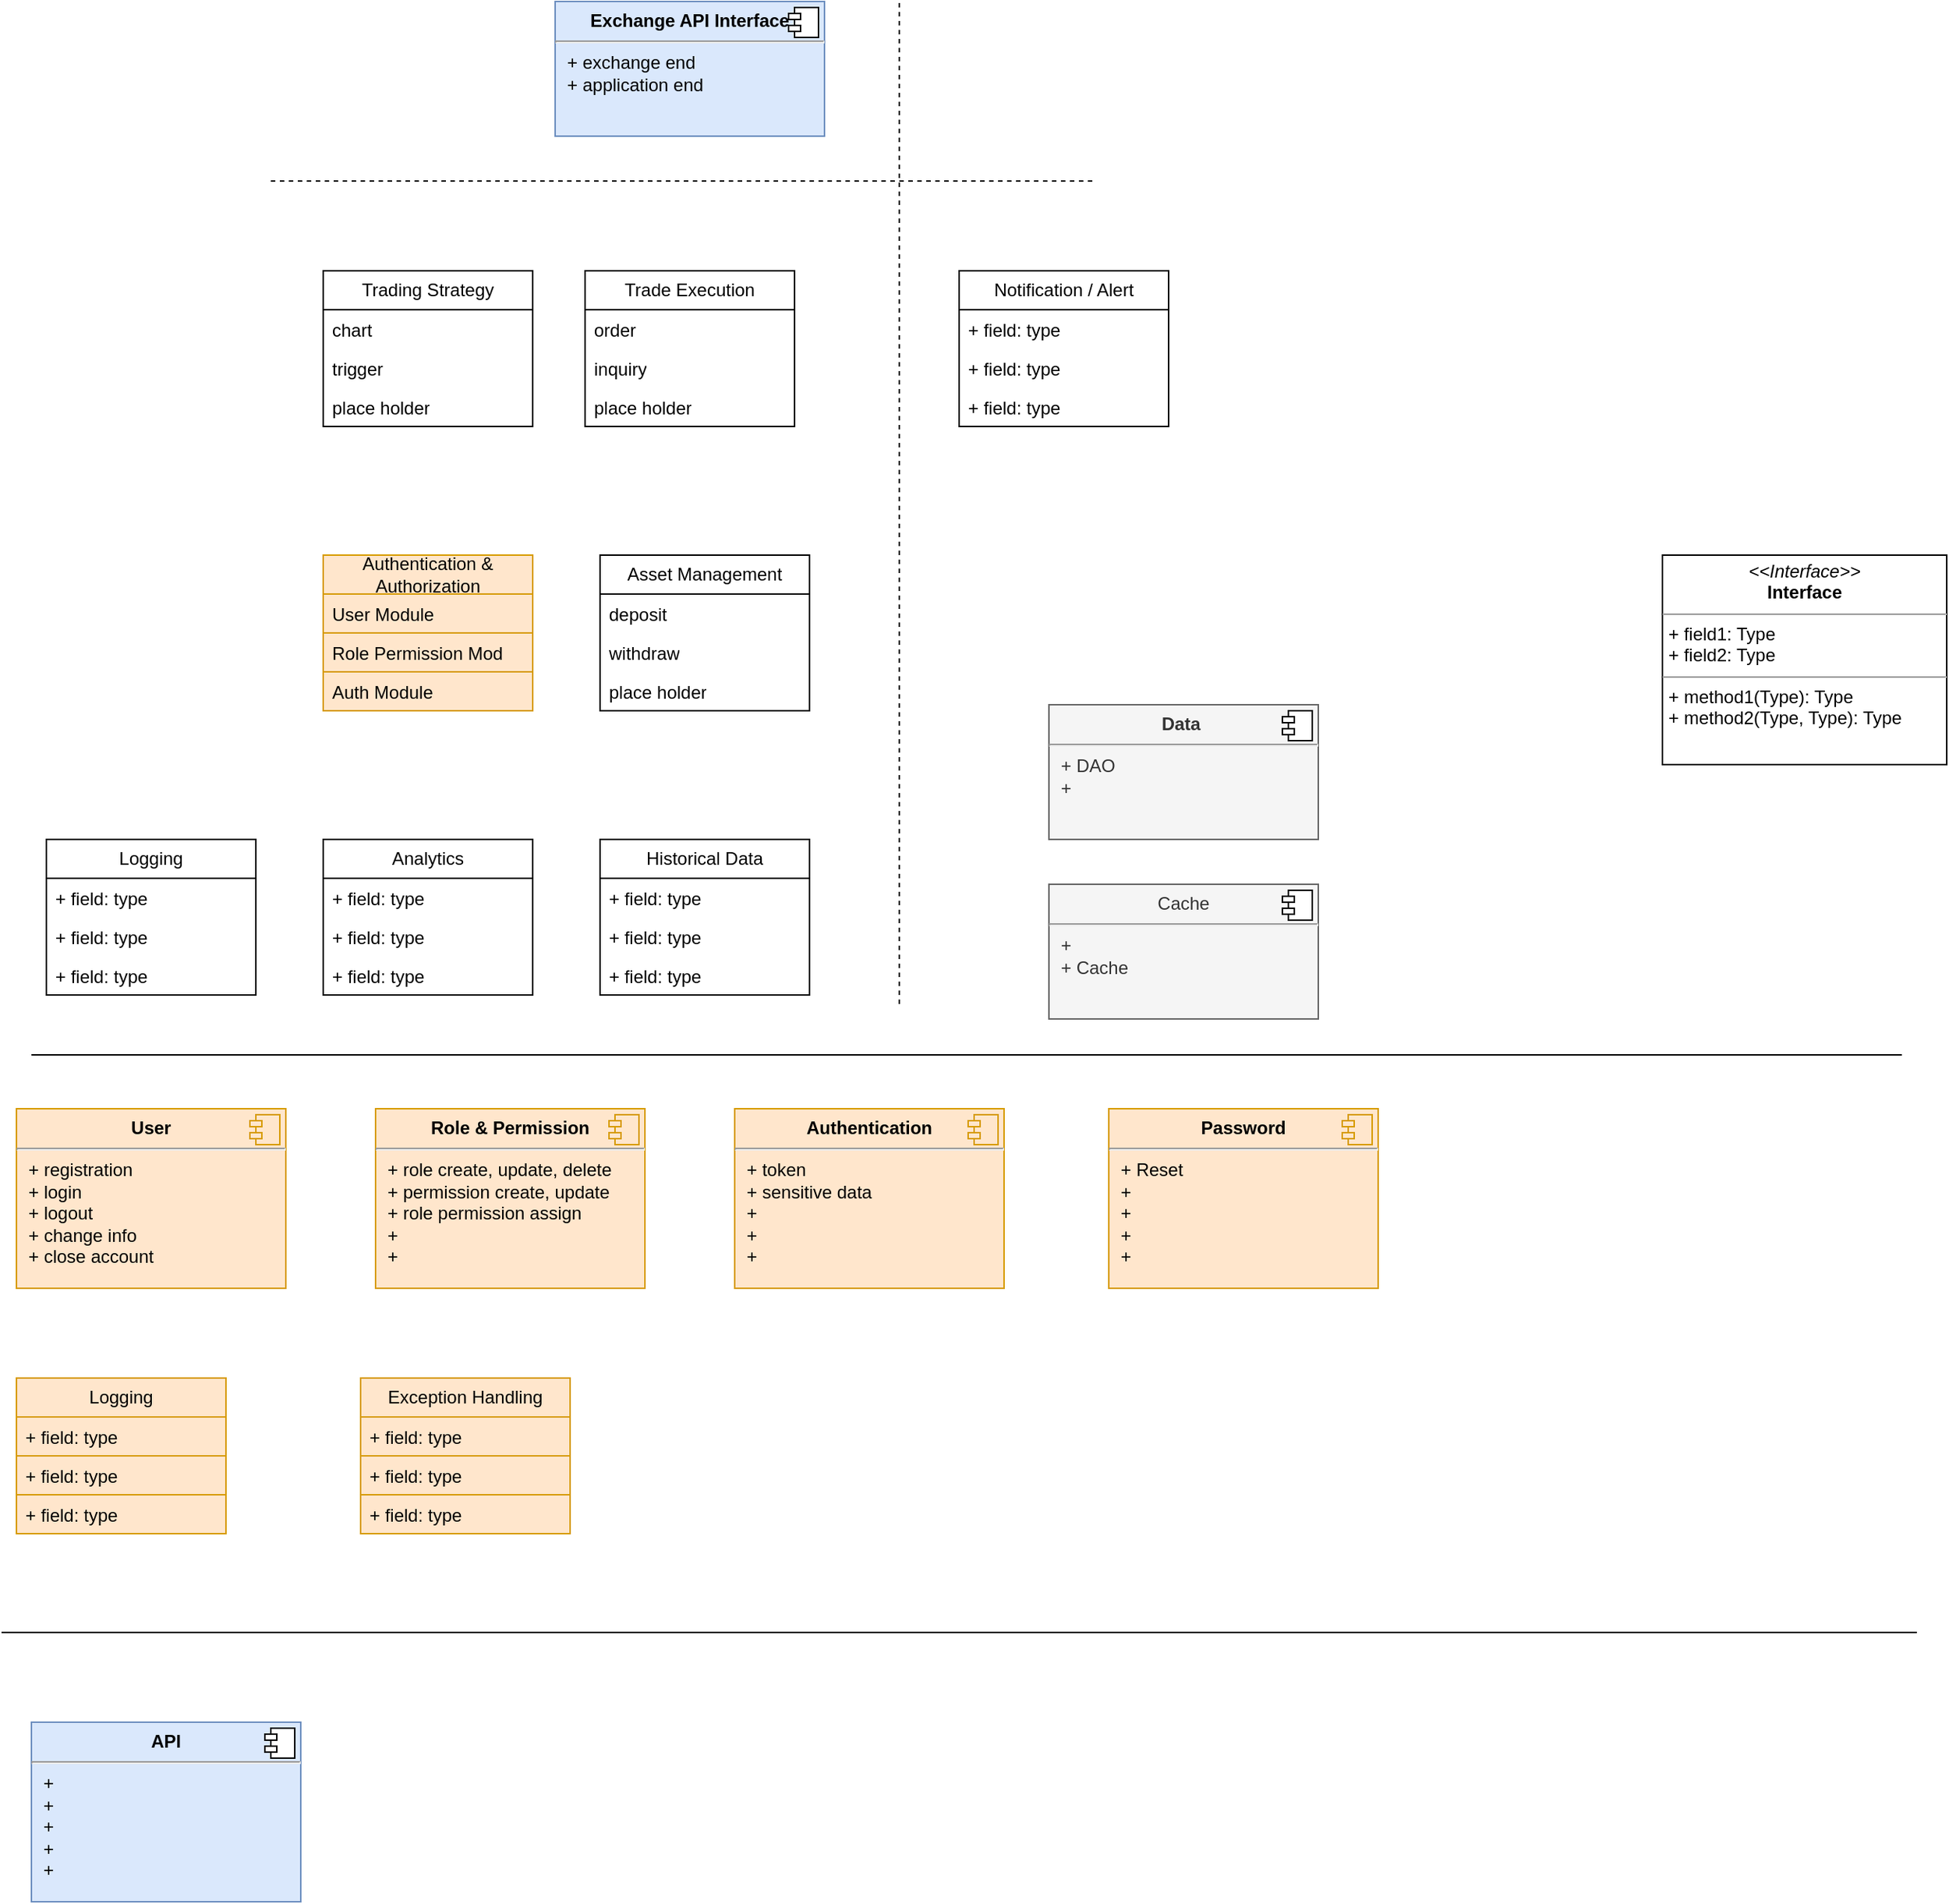 <mxfile version="21.2.9" type="github">
  <diagram name="Page-1" id="73ckfo2DLwfB0zwxTyM4">
    <mxGraphModel dx="1113" dy="1152" grid="1" gridSize="10" guides="1" tooltips="1" connect="1" arrows="1" fold="1" page="1" pageScale="1" pageWidth="850" pageHeight="1100" math="0" shadow="0">
      <root>
        <mxCell id="0" />
        <mxCell id="1" parent="0" />
        <mxCell id="9XtSm5aBb7Ffbd0GUGP9-6" value="Trading Strategy" style="swimlane;fontStyle=0;childLayout=stackLayout;horizontal=1;startSize=26;fillColor=none;horizontalStack=0;resizeParent=1;resizeParentMax=0;resizeLast=0;collapsible=1;marginBottom=0;whiteSpace=wrap;html=1;" parent="1" vertex="1">
          <mxGeometry x="355" y="440" width="140" height="104" as="geometry" />
        </mxCell>
        <mxCell id="9XtSm5aBb7Ffbd0GUGP9-7" value="chart" style="text;strokeColor=none;fillColor=none;align=left;verticalAlign=top;spacingLeft=4;spacingRight=4;overflow=hidden;rotatable=0;points=[[0,0.5],[1,0.5]];portConstraint=eastwest;whiteSpace=wrap;html=1;" parent="9XtSm5aBb7Ffbd0GUGP9-6" vertex="1">
          <mxGeometry y="26" width="140" height="26" as="geometry" />
        </mxCell>
        <mxCell id="9XtSm5aBb7Ffbd0GUGP9-8" value="trigger" style="text;strokeColor=none;fillColor=none;align=left;verticalAlign=top;spacingLeft=4;spacingRight=4;overflow=hidden;rotatable=0;points=[[0,0.5],[1,0.5]];portConstraint=eastwest;whiteSpace=wrap;html=1;" parent="9XtSm5aBb7Ffbd0GUGP9-6" vertex="1">
          <mxGeometry y="52" width="140" height="26" as="geometry" />
        </mxCell>
        <mxCell id="9XtSm5aBb7Ffbd0GUGP9-9" value="place holder" style="text;strokeColor=none;fillColor=none;align=left;verticalAlign=top;spacingLeft=4;spacingRight=4;overflow=hidden;rotatable=0;points=[[0,0.5],[1,0.5]];portConstraint=eastwest;whiteSpace=wrap;html=1;" parent="9XtSm5aBb7Ffbd0GUGP9-6" vertex="1">
          <mxGeometry y="78" width="140" height="26" as="geometry" />
        </mxCell>
        <mxCell id="9XtSm5aBb7Ffbd0GUGP9-10" value="&lt;p style=&quot;margin:0px;margin-top:6px;text-align:center;&quot;&gt;&lt;b&gt;Exchange API Interface&lt;/b&gt;&lt;/p&gt;&lt;hr&gt;&lt;p style=&quot;margin:0px;margin-left:8px;&quot;&gt;+ exchange end&lt;br&gt;+ application end&lt;/p&gt;" style="align=left;overflow=fill;html=1;dropTarget=0;whiteSpace=wrap;fillColor=#dae8fc;strokeColor=#6c8ebf;" parent="1" vertex="1">
          <mxGeometry x="510" y="260" width="180" height="90" as="geometry" />
        </mxCell>
        <mxCell id="9XtSm5aBb7Ffbd0GUGP9-11" value="" style="shape=component;jettyWidth=8;jettyHeight=4;" parent="9XtSm5aBb7Ffbd0GUGP9-10" vertex="1">
          <mxGeometry x="1" width="20" height="20" relative="1" as="geometry">
            <mxPoint x="-24" y="4" as="offset" />
          </mxGeometry>
        </mxCell>
        <mxCell id="D-Yq91E-UCHwqCJ7QkfF-1" value="Asset Management" style="swimlane;fontStyle=0;childLayout=stackLayout;horizontal=1;startSize=26;fillColor=none;horizontalStack=0;resizeParent=1;resizeParentMax=0;resizeLast=0;collapsible=1;marginBottom=0;whiteSpace=wrap;html=1;" vertex="1" parent="1">
          <mxGeometry x="540" y="630" width="140" height="104" as="geometry" />
        </mxCell>
        <mxCell id="D-Yq91E-UCHwqCJ7QkfF-2" value="deposit" style="text;strokeColor=none;fillColor=none;align=left;verticalAlign=top;spacingLeft=4;spacingRight=4;overflow=hidden;rotatable=0;points=[[0,0.5],[1,0.5]];portConstraint=eastwest;whiteSpace=wrap;html=1;" vertex="1" parent="D-Yq91E-UCHwqCJ7QkfF-1">
          <mxGeometry y="26" width="140" height="26" as="geometry" />
        </mxCell>
        <mxCell id="D-Yq91E-UCHwqCJ7QkfF-3" value="withdraw" style="text;strokeColor=none;fillColor=none;align=left;verticalAlign=top;spacingLeft=4;spacingRight=4;overflow=hidden;rotatable=0;points=[[0,0.5],[1,0.5]];portConstraint=eastwest;whiteSpace=wrap;html=1;" vertex="1" parent="D-Yq91E-UCHwqCJ7QkfF-1">
          <mxGeometry y="52" width="140" height="26" as="geometry" />
        </mxCell>
        <mxCell id="D-Yq91E-UCHwqCJ7QkfF-4" value="place holder" style="text;strokeColor=none;fillColor=none;align=left;verticalAlign=top;spacingLeft=4;spacingRight=4;overflow=hidden;rotatable=0;points=[[0,0.5],[1,0.5]];portConstraint=eastwest;whiteSpace=wrap;html=1;" vertex="1" parent="D-Yq91E-UCHwqCJ7QkfF-1">
          <mxGeometry y="78" width="140" height="26" as="geometry" />
        </mxCell>
        <mxCell id="D-Yq91E-UCHwqCJ7QkfF-5" value="Authentication &amp;amp; Authorization " style="swimlane;fontStyle=0;childLayout=stackLayout;horizontal=1;startSize=26;fillColor=#ffe6cc;horizontalStack=0;resizeParent=1;resizeParentMax=0;resizeLast=0;collapsible=1;marginBottom=0;whiteSpace=wrap;html=1;strokeColor=#d79b00;" vertex="1" parent="1">
          <mxGeometry x="355" y="630" width="140" height="104" as="geometry" />
        </mxCell>
        <mxCell id="D-Yq91E-UCHwqCJ7QkfF-6" value="User Module" style="text;strokeColor=#d79b00;fillColor=#ffe6cc;align=left;verticalAlign=top;spacingLeft=4;spacingRight=4;overflow=hidden;rotatable=0;points=[[0,0.5],[1,0.5]];portConstraint=eastwest;whiteSpace=wrap;html=1;" vertex="1" parent="D-Yq91E-UCHwqCJ7QkfF-5">
          <mxGeometry y="26" width="140" height="26" as="geometry" />
        </mxCell>
        <mxCell id="D-Yq91E-UCHwqCJ7QkfF-7" value="Role Permission Mod" style="text;strokeColor=#d79b00;fillColor=#ffe6cc;align=left;verticalAlign=top;spacingLeft=4;spacingRight=4;overflow=hidden;rotatable=0;points=[[0,0.5],[1,0.5]];portConstraint=eastwest;whiteSpace=wrap;html=1;" vertex="1" parent="D-Yq91E-UCHwqCJ7QkfF-5">
          <mxGeometry y="52" width="140" height="26" as="geometry" />
        </mxCell>
        <mxCell id="D-Yq91E-UCHwqCJ7QkfF-8" value="Auth Module" style="text;strokeColor=#d79b00;fillColor=#ffe6cc;align=left;verticalAlign=top;spacingLeft=4;spacingRight=4;overflow=hidden;rotatable=0;points=[[0,0.5],[1,0.5]];portConstraint=eastwest;whiteSpace=wrap;html=1;" vertex="1" parent="D-Yq91E-UCHwqCJ7QkfF-5">
          <mxGeometry y="78" width="140" height="26" as="geometry" />
        </mxCell>
        <mxCell id="D-Yq91E-UCHwqCJ7QkfF-22" value="Trade Execution" style="swimlane;fontStyle=0;childLayout=stackLayout;horizontal=1;startSize=26;fillColor=none;horizontalStack=0;resizeParent=1;resizeParentMax=0;resizeLast=0;collapsible=1;marginBottom=0;whiteSpace=wrap;html=1;" vertex="1" parent="1">
          <mxGeometry x="530" y="440" width="140" height="104" as="geometry" />
        </mxCell>
        <mxCell id="D-Yq91E-UCHwqCJ7QkfF-23" value="order" style="text;strokeColor=none;fillColor=none;align=left;verticalAlign=top;spacingLeft=4;spacingRight=4;overflow=hidden;rotatable=0;points=[[0,0.5],[1,0.5]];portConstraint=eastwest;whiteSpace=wrap;html=1;" vertex="1" parent="D-Yq91E-UCHwqCJ7QkfF-22">
          <mxGeometry y="26" width="140" height="26" as="geometry" />
        </mxCell>
        <mxCell id="D-Yq91E-UCHwqCJ7QkfF-25" value="inquiry" style="text;strokeColor=none;fillColor=none;align=left;verticalAlign=top;spacingLeft=4;spacingRight=4;overflow=hidden;rotatable=0;points=[[0,0.5],[1,0.5]];portConstraint=eastwest;whiteSpace=wrap;html=1;" vertex="1" parent="D-Yq91E-UCHwqCJ7QkfF-22">
          <mxGeometry y="52" width="140" height="26" as="geometry" />
        </mxCell>
        <mxCell id="D-Yq91E-UCHwqCJ7QkfF-26" style="edgeStyle=orthogonalEdgeStyle;rounded=0;orthogonalLoop=1;jettySize=auto;html=1;exitX=1;exitY=0.5;exitDx=0;exitDy=0;" edge="1" parent="D-Yq91E-UCHwqCJ7QkfF-22" source="D-Yq91E-UCHwqCJ7QkfF-23" target="D-Yq91E-UCHwqCJ7QkfF-23">
          <mxGeometry relative="1" as="geometry" />
        </mxCell>
        <mxCell id="D-Yq91E-UCHwqCJ7QkfF-24" value="place holder" style="text;strokeColor=none;fillColor=none;align=left;verticalAlign=top;spacingLeft=4;spacingRight=4;overflow=hidden;rotatable=0;points=[[0,0.5],[1,0.5]];portConstraint=eastwest;whiteSpace=wrap;html=1;" vertex="1" parent="D-Yq91E-UCHwqCJ7QkfF-22">
          <mxGeometry y="78" width="140" height="26" as="geometry" />
        </mxCell>
        <mxCell id="D-Yq91E-UCHwqCJ7QkfF-27" value="Historical Data" style="swimlane;fontStyle=0;childLayout=stackLayout;horizontal=1;startSize=26;fillColor=none;horizontalStack=0;resizeParent=1;resizeParentMax=0;resizeLast=0;collapsible=1;marginBottom=0;whiteSpace=wrap;html=1;" vertex="1" parent="1">
          <mxGeometry x="540" y="820" width="140" height="104" as="geometry" />
        </mxCell>
        <mxCell id="D-Yq91E-UCHwqCJ7QkfF-28" value="+ field: type" style="text;strokeColor=none;fillColor=none;align=left;verticalAlign=top;spacingLeft=4;spacingRight=4;overflow=hidden;rotatable=0;points=[[0,0.5],[1,0.5]];portConstraint=eastwest;whiteSpace=wrap;html=1;" vertex="1" parent="D-Yq91E-UCHwqCJ7QkfF-27">
          <mxGeometry y="26" width="140" height="26" as="geometry" />
        </mxCell>
        <mxCell id="D-Yq91E-UCHwqCJ7QkfF-29" value="+ field: type" style="text;strokeColor=none;fillColor=none;align=left;verticalAlign=top;spacingLeft=4;spacingRight=4;overflow=hidden;rotatable=0;points=[[0,0.5],[1,0.5]];portConstraint=eastwest;whiteSpace=wrap;html=1;" vertex="1" parent="D-Yq91E-UCHwqCJ7QkfF-27">
          <mxGeometry y="52" width="140" height="26" as="geometry" />
        </mxCell>
        <mxCell id="D-Yq91E-UCHwqCJ7QkfF-30" value="+ field: type" style="text;strokeColor=none;fillColor=none;align=left;verticalAlign=top;spacingLeft=4;spacingRight=4;overflow=hidden;rotatable=0;points=[[0,0.5],[1,0.5]];portConstraint=eastwest;whiteSpace=wrap;html=1;" vertex="1" parent="D-Yq91E-UCHwqCJ7QkfF-27">
          <mxGeometry y="78" width="140" height="26" as="geometry" />
        </mxCell>
        <mxCell id="D-Yq91E-UCHwqCJ7QkfF-31" value="Analytics" style="swimlane;fontStyle=0;childLayout=stackLayout;horizontal=1;startSize=26;fillColor=none;horizontalStack=0;resizeParent=1;resizeParentMax=0;resizeLast=0;collapsible=1;marginBottom=0;whiteSpace=wrap;html=1;" vertex="1" parent="1">
          <mxGeometry x="355" y="820" width="140" height="104" as="geometry" />
        </mxCell>
        <mxCell id="D-Yq91E-UCHwqCJ7QkfF-32" value="+ field: type" style="text;strokeColor=none;fillColor=none;align=left;verticalAlign=top;spacingLeft=4;spacingRight=4;overflow=hidden;rotatable=0;points=[[0,0.5],[1,0.5]];portConstraint=eastwest;whiteSpace=wrap;html=1;" vertex="1" parent="D-Yq91E-UCHwqCJ7QkfF-31">
          <mxGeometry y="26" width="140" height="26" as="geometry" />
        </mxCell>
        <mxCell id="D-Yq91E-UCHwqCJ7QkfF-33" value="+ field: type" style="text;strokeColor=none;fillColor=none;align=left;verticalAlign=top;spacingLeft=4;spacingRight=4;overflow=hidden;rotatable=0;points=[[0,0.5],[1,0.5]];portConstraint=eastwest;whiteSpace=wrap;html=1;" vertex="1" parent="D-Yq91E-UCHwqCJ7QkfF-31">
          <mxGeometry y="52" width="140" height="26" as="geometry" />
        </mxCell>
        <mxCell id="D-Yq91E-UCHwqCJ7QkfF-34" value="+ field: type" style="text;strokeColor=none;fillColor=none;align=left;verticalAlign=top;spacingLeft=4;spacingRight=4;overflow=hidden;rotatable=0;points=[[0,0.5],[1,0.5]];portConstraint=eastwest;whiteSpace=wrap;html=1;" vertex="1" parent="D-Yq91E-UCHwqCJ7QkfF-31">
          <mxGeometry y="78" width="140" height="26" as="geometry" />
        </mxCell>
        <mxCell id="D-Yq91E-UCHwqCJ7QkfF-35" value="Notification / Alert" style="swimlane;fontStyle=0;childLayout=stackLayout;horizontal=1;startSize=26;fillColor=none;horizontalStack=0;resizeParent=1;resizeParentMax=0;resizeLast=0;collapsible=1;marginBottom=0;whiteSpace=wrap;html=1;" vertex="1" parent="1">
          <mxGeometry x="780" y="440" width="140" height="104" as="geometry" />
        </mxCell>
        <mxCell id="D-Yq91E-UCHwqCJ7QkfF-36" value="+ field: type" style="text;strokeColor=none;fillColor=none;align=left;verticalAlign=top;spacingLeft=4;spacingRight=4;overflow=hidden;rotatable=0;points=[[0,0.5],[1,0.5]];portConstraint=eastwest;whiteSpace=wrap;html=1;" vertex="1" parent="D-Yq91E-UCHwqCJ7QkfF-35">
          <mxGeometry y="26" width="140" height="26" as="geometry" />
        </mxCell>
        <mxCell id="D-Yq91E-UCHwqCJ7QkfF-37" value="+ field: type" style="text;strokeColor=none;fillColor=none;align=left;verticalAlign=top;spacingLeft=4;spacingRight=4;overflow=hidden;rotatable=0;points=[[0,0.5],[1,0.5]];portConstraint=eastwest;whiteSpace=wrap;html=1;" vertex="1" parent="D-Yq91E-UCHwqCJ7QkfF-35">
          <mxGeometry y="52" width="140" height="26" as="geometry" />
        </mxCell>
        <mxCell id="D-Yq91E-UCHwqCJ7QkfF-38" value="+ field: type" style="text;strokeColor=none;fillColor=none;align=left;verticalAlign=top;spacingLeft=4;spacingRight=4;overflow=hidden;rotatable=0;points=[[0,0.5],[1,0.5]];portConstraint=eastwest;whiteSpace=wrap;html=1;" vertex="1" parent="D-Yq91E-UCHwqCJ7QkfF-35">
          <mxGeometry y="78" width="140" height="26" as="geometry" />
        </mxCell>
        <mxCell id="D-Yq91E-UCHwqCJ7QkfF-43" value="" style="endArrow=none;dashed=1;html=1;rounded=0;" edge="1" parent="1">
          <mxGeometry width="50" height="50" relative="1" as="geometry">
            <mxPoint x="740" y="930" as="sourcePoint" />
            <mxPoint x="740" y="260" as="targetPoint" />
          </mxGeometry>
        </mxCell>
        <mxCell id="D-Yq91E-UCHwqCJ7QkfF-44" value="" style="endArrow=none;dashed=1;html=1;rounded=0;" edge="1" parent="1">
          <mxGeometry width="50" height="50" relative="1" as="geometry">
            <mxPoint x="320" y="380" as="sourcePoint" />
            <mxPoint x="870" y="380" as="targetPoint" />
          </mxGeometry>
        </mxCell>
        <mxCell id="D-Yq91E-UCHwqCJ7QkfF-45" value="" style="line;strokeWidth=1;fillColor=none;align=left;verticalAlign=middle;spacingTop=-1;spacingLeft=3;spacingRight=3;rotatable=0;labelPosition=right;points=[];portConstraint=eastwest;strokeColor=inherit;" vertex="1" parent="1">
          <mxGeometry x="160" y="960" width="1250" height="8" as="geometry" />
        </mxCell>
        <mxCell id="D-Yq91E-UCHwqCJ7QkfF-46" value="&lt;p style=&quot;margin:0px;margin-top:6px;text-align:center;&quot;&gt;&lt;b&gt;User&lt;/b&gt;&lt;/p&gt;&lt;hr&gt;&lt;p style=&quot;margin:0px;margin-left:8px;&quot;&gt;+ registration&lt;br&gt;+ login&lt;/p&gt;&lt;p style=&quot;margin:0px;margin-left:8px;&quot;&gt;+ logout&lt;/p&gt;&lt;p style=&quot;margin:0px;margin-left:8px;&quot;&gt;+ change info&lt;/p&gt;&lt;p style=&quot;margin:0px;margin-left:8px;&quot;&gt;+ close account&lt;/p&gt;" style="align=left;overflow=fill;html=1;dropTarget=0;whiteSpace=wrap;fillColor=#ffe6cc;strokeColor=#d79b00;" vertex="1" parent="1">
          <mxGeometry x="150" y="1000" width="180" height="120" as="geometry" />
        </mxCell>
        <mxCell id="D-Yq91E-UCHwqCJ7QkfF-47" value="" style="shape=component;jettyWidth=8;jettyHeight=4;fillColor=#ffe6cc;strokeColor=#d79b00;" vertex="1" parent="D-Yq91E-UCHwqCJ7QkfF-46">
          <mxGeometry x="1" width="20" height="20" relative="1" as="geometry">
            <mxPoint x="-24" y="4" as="offset" />
          </mxGeometry>
        </mxCell>
        <mxCell id="D-Yq91E-UCHwqCJ7QkfF-48" value="&lt;p style=&quot;margin:0px;margin-top:6px;text-align:center;&quot;&gt;&lt;b&gt;Role &amp;amp; Permission&lt;/b&gt;&lt;/p&gt;&lt;hr&gt;&lt;p style=&quot;margin:0px;margin-left:8px;&quot;&gt;+ role create, update, delete&lt;br&gt;+ permission create, update&lt;/p&gt;&lt;p style=&quot;margin:0px;margin-left:8px;&quot;&gt;+ role permission assign&lt;/p&gt;&lt;p style=&quot;margin:0px;margin-left:8px;&quot;&gt;+&amp;nbsp;&lt;/p&gt;&lt;p style=&quot;margin:0px;margin-left:8px;&quot;&gt;+&amp;nbsp;&lt;/p&gt;" style="align=left;overflow=fill;html=1;dropTarget=0;whiteSpace=wrap;fillColor=#ffe6cc;strokeColor=#d79b00;" vertex="1" parent="1">
          <mxGeometry x="390" y="1000" width="180" height="120" as="geometry" />
        </mxCell>
        <mxCell id="D-Yq91E-UCHwqCJ7QkfF-49" value="" style="shape=component;jettyWidth=8;jettyHeight=4;fillColor=#ffe6cc;strokeColor=#d79b00;" vertex="1" parent="D-Yq91E-UCHwqCJ7QkfF-48">
          <mxGeometry x="1" width="20" height="20" relative="1" as="geometry">
            <mxPoint x="-24" y="4" as="offset" />
          </mxGeometry>
        </mxCell>
        <mxCell id="D-Yq91E-UCHwqCJ7QkfF-50" value="&lt;p style=&quot;margin:0px;margin-top:6px;text-align:center;&quot;&gt;&lt;b&gt;Authentication&lt;/b&gt;&lt;/p&gt;&lt;hr&gt;&lt;p style=&quot;margin:0px;margin-left:8px;&quot;&gt;+ token&lt;br&gt;+ sensitive data&lt;/p&gt;&lt;p style=&quot;margin:0px;margin-left:8px;&quot;&gt;+&amp;nbsp;&lt;/p&gt;&lt;p style=&quot;margin:0px;margin-left:8px;&quot;&gt;+&amp;nbsp;&lt;/p&gt;&lt;p style=&quot;margin:0px;margin-left:8px;&quot;&gt;+&amp;nbsp;&lt;/p&gt;" style="align=left;overflow=fill;html=1;dropTarget=0;whiteSpace=wrap;fillColor=#ffe6cc;strokeColor=#d79b00;" vertex="1" parent="1">
          <mxGeometry x="630" y="1000" width="180" height="120" as="geometry" />
        </mxCell>
        <mxCell id="D-Yq91E-UCHwqCJ7QkfF-51" value="" style="shape=component;jettyWidth=8;jettyHeight=4;fillColor=#ffe6cc;strokeColor=#d79b00;" vertex="1" parent="D-Yq91E-UCHwqCJ7QkfF-50">
          <mxGeometry x="1" width="20" height="20" relative="1" as="geometry">
            <mxPoint x="-24" y="4" as="offset" />
          </mxGeometry>
        </mxCell>
        <mxCell id="D-Yq91E-UCHwqCJ7QkfF-52" value="&lt;p style=&quot;margin:0px;margin-top:6px;text-align:center;&quot;&gt;&lt;b&gt;Password&lt;/b&gt;&lt;/p&gt;&lt;hr&gt;&lt;p style=&quot;margin:0px;margin-left:8px;&quot;&gt;+ Reset&lt;br&gt;+&amp;nbsp;&lt;/p&gt;&lt;p style=&quot;margin:0px;margin-left:8px;&quot;&gt;+&amp;nbsp;&lt;/p&gt;&lt;p style=&quot;margin:0px;margin-left:8px;&quot;&gt;+&amp;nbsp;&lt;/p&gt;&lt;p style=&quot;margin:0px;margin-left:8px;&quot;&gt;+&amp;nbsp;&lt;/p&gt;" style="align=left;overflow=fill;html=1;dropTarget=0;whiteSpace=wrap;fillColor=#ffe6cc;strokeColor=#d79b00;" vertex="1" parent="1">
          <mxGeometry x="880" y="1000" width="180" height="120" as="geometry" />
        </mxCell>
        <mxCell id="D-Yq91E-UCHwqCJ7QkfF-53" value="" style="shape=component;jettyWidth=8;jettyHeight=4;fillColor=#ffe6cc;strokeColor=#d79b00;" vertex="1" parent="D-Yq91E-UCHwqCJ7QkfF-52">
          <mxGeometry x="1" width="20" height="20" relative="1" as="geometry">
            <mxPoint x="-24" y="4" as="offset" />
          </mxGeometry>
        </mxCell>
        <mxCell id="D-Yq91E-UCHwqCJ7QkfF-54" value="Logging" style="swimlane;fontStyle=0;childLayout=stackLayout;horizontal=1;startSize=26;fillColor=none;horizontalStack=0;resizeParent=1;resizeParentMax=0;resizeLast=0;collapsible=1;marginBottom=0;whiteSpace=wrap;html=1;" vertex="1" parent="1">
          <mxGeometry x="170" y="820" width="140" height="104" as="geometry" />
        </mxCell>
        <mxCell id="D-Yq91E-UCHwqCJ7QkfF-55" value="+ field: type" style="text;strokeColor=none;fillColor=none;align=left;verticalAlign=top;spacingLeft=4;spacingRight=4;overflow=hidden;rotatable=0;points=[[0,0.5],[1,0.5]];portConstraint=eastwest;whiteSpace=wrap;html=1;" vertex="1" parent="D-Yq91E-UCHwqCJ7QkfF-54">
          <mxGeometry y="26" width="140" height="26" as="geometry" />
        </mxCell>
        <mxCell id="D-Yq91E-UCHwqCJ7QkfF-56" value="+ field: type" style="text;strokeColor=none;fillColor=none;align=left;verticalAlign=top;spacingLeft=4;spacingRight=4;overflow=hidden;rotatable=0;points=[[0,0.5],[1,0.5]];portConstraint=eastwest;whiteSpace=wrap;html=1;" vertex="1" parent="D-Yq91E-UCHwqCJ7QkfF-54">
          <mxGeometry y="52" width="140" height="26" as="geometry" />
        </mxCell>
        <mxCell id="D-Yq91E-UCHwqCJ7QkfF-57" value="+ field: type" style="text;strokeColor=none;fillColor=none;align=left;verticalAlign=top;spacingLeft=4;spacingRight=4;overflow=hidden;rotatable=0;points=[[0,0.5],[1,0.5]];portConstraint=eastwest;whiteSpace=wrap;html=1;" vertex="1" parent="D-Yq91E-UCHwqCJ7QkfF-54">
          <mxGeometry y="78" width="140" height="26" as="geometry" />
        </mxCell>
        <mxCell id="D-Yq91E-UCHwqCJ7QkfF-58" value="Logging" style="swimlane;fontStyle=0;childLayout=stackLayout;horizontal=1;startSize=26;fillColor=#ffe6cc;horizontalStack=0;resizeParent=1;resizeParentMax=0;resizeLast=0;collapsible=1;marginBottom=0;whiteSpace=wrap;html=1;strokeColor=#d79b00;" vertex="1" parent="1">
          <mxGeometry x="150" y="1180" width="140" height="104" as="geometry" />
        </mxCell>
        <mxCell id="D-Yq91E-UCHwqCJ7QkfF-59" value="+ field: type" style="text;strokeColor=#d79b00;fillColor=#ffe6cc;align=left;verticalAlign=top;spacingLeft=4;spacingRight=4;overflow=hidden;rotatable=0;points=[[0,0.5],[1,0.5]];portConstraint=eastwest;whiteSpace=wrap;html=1;" vertex="1" parent="D-Yq91E-UCHwqCJ7QkfF-58">
          <mxGeometry y="26" width="140" height="26" as="geometry" />
        </mxCell>
        <mxCell id="D-Yq91E-UCHwqCJ7QkfF-60" value="+ field: type" style="text;strokeColor=#d79b00;fillColor=#ffe6cc;align=left;verticalAlign=top;spacingLeft=4;spacingRight=4;overflow=hidden;rotatable=0;points=[[0,0.5],[1,0.5]];portConstraint=eastwest;whiteSpace=wrap;html=1;" vertex="1" parent="D-Yq91E-UCHwqCJ7QkfF-58">
          <mxGeometry y="52" width="140" height="26" as="geometry" />
        </mxCell>
        <mxCell id="D-Yq91E-UCHwqCJ7QkfF-61" value="+ field: type" style="text;strokeColor=#d79b00;fillColor=#ffe6cc;align=left;verticalAlign=top;spacingLeft=4;spacingRight=4;overflow=hidden;rotatable=0;points=[[0,0.5],[1,0.5]];portConstraint=eastwest;whiteSpace=wrap;html=1;" vertex="1" parent="D-Yq91E-UCHwqCJ7QkfF-58">
          <mxGeometry y="78" width="140" height="26" as="geometry" />
        </mxCell>
        <mxCell id="D-Yq91E-UCHwqCJ7QkfF-62" value="Exception Handling" style="swimlane;fontStyle=0;childLayout=stackLayout;horizontal=1;startSize=26;fillColor=#ffe6cc;horizontalStack=0;resizeParent=1;resizeParentMax=0;resizeLast=0;collapsible=1;marginBottom=0;whiteSpace=wrap;html=1;strokeColor=#d79b00;" vertex="1" parent="1">
          <mxGeometry x="380" y="1180" width="140" height="104" as="geometry" />
        </mxCell>
        <mxCell id="D-Yq91E-UCHwqCJ7QkfF-63" value="+ field: type" style="text;strokeColor=#d79b00;fillColor=#ffe6cc;align=left;verticalAlign=top;spacingLeft=4;spacingRight=4;overflow=hidden;rotatable=0;points=[[0,0.5],[1,0.5]];portConstraint=eastwest;whiteSpace=wrap;html=1;" vertex="1" parent="D-Yq91E-UCHwqCJ7QkfF-62">
          <mxGeometry y="26" width="140" height="26" as="geometry" />
        </mxCell>
        <mxCell id="D-Yq91E-UCHwqCJ7QkfF-64" value="+ field: type" style="text;strokeColor=#d79b00;fillColor=#ffe6cc;align=left;verticalAlign=top;spacingLeft=4;spacingRight=4;overflow=hidden;rotatable=0;points=[[0,0.5],[1,0.5]];portConstraint=eastwest;whiteSpace=wrap;html=1;" vertex="1" parent="D-Yq91E-UCHwqCJ7QkfF-62">
          <mxGeometry y="52" width="140" height="26" as="geometry" />
        </mxCell>
        <mxCell id="D-Yq91E-UCHwqCJ7QkfF-65" value="+ field: type" style="text;strokeColor=#d79b00;fillColor=#ffe6cc;align=left;verticalAlign=top;spacingLeft=4;spacingRight=4;overflow=hidden;rotatable=0;points=[[0,0.5],[1,0.5]];portConstraint=eastwest;whiteSpace=wrap;html=1;" vertex="1" parent="D-Yq91E-UCHwqCJ7QkfF-62">
          <mxGeometry y="78" width="140" height="26" as="geometry" />
        </mxCell>
        <mxCell id="D-Yq91E-UCHwqCJ7QkfF-66" value="" style="endArrow=none;html=1;rounded=0;" edge="1" parent="1">
          <mxGeometry width="50" height="50" relative="1" as="geometry">
            <mxPoint x="140" y="1350" as="sourcePoint" />
            <mxPoint x="1420" y="1350" as="targetPoint" />
          </mxGeometry>
        </mxCell>
        <mxCell id="D-Yq91E-UCHwqCJ7QkfF-67" value="&lt;p style=&quot;margin:0px;margin-top:6px;text-align:center;&quot;&gt;&lt;b&gt;Data&amp;nbsp;&lt;/b&gt;&lt;/p&gt;&lt;hr&gt;&lt;p style=&quot;margin:0px;margin-left:8px;&quot;&gt;+ DAO&lt;br&gt;+&amp;nbsp;&lt;/p&gt;" style="align=left;overflow=fill;html=1;dropTarget=0;whiteSpace=wrap;fillColor=#f5f5f5;strokeColor=#666666;fontColor=#333333;" vertex="1" parent="1">
          <mxGeometry x="840" y="730" width="180" height="90" as="geometry" />
        </mxCell>
        <mxCell id="D-Yq91E-UCHwqCJ7QkfF-68" value="" style="shape=component;jettyWidth=8;jettyHeight=4;" vertex="1" parent="D-Yq91E-UCHwqCJ7QkfF-67">
          <mxGeometry x="1" width="20" height="20" relative="1" as="geometry">
            <mxPoint x="-24" y="4" as="offset" />
          </mxGeometry>
        </mxCell>
        <mxCell id="D-Yq91E-UCHwqCJ7QkfF-69" value="&lt;p style=&quot;margin:0px;margin-top:6px;text-align:center;&quot;&gt;&lt;b&gt;API&lt;/b&gt;&lt;/p&gt;&lt;hr&gt;&lt;p style=&quot;margin:0px;margin-left:8px;&quot;&gt;+&amp;nbsp;&lt;br&gt;+&amp;nbsp;&lt;/p&gt;&lt;p style=&quot;margin:0px;margin-left:8px;&quot;&gt;+&amp;nbsp;&lt;/p&gt;&lt;p style=&quot;margin:0px;margin-left:8px;&quot;&gt;+&amp;nbsp;&lt;/p&gt;&lt;p style=&quot;margin:0px;margin-left:8px;&quot;&gt;+&amp;nbsp;&lt;/p&gt;" style="align=left;overflow=fill;html=1;dropTarget=0;whiteSpace=wrap;fillColor=#dae8fc;strokeColor=#6c8ebf;" vertex="1" parent="1">
          <mxGeometry x="160" y="1410" width="180" height="120" as="geometry" />
        </mxCell>
        <mxCell id="D-Yq91E-UCHwqCJ7QkfF-70" value="" style="shape=component;jettyWidth=8;jettyHeight=4;" vertex="1" parent="D-Yq91E-UCHwqCJ7QkfF-69">
          <mxGeometry x="1" width="20" height="20" relative="1" as="geometry">
            <mxPoint x="-24" y="4" as="offset" />
          </mxGeometry>
        </mxCell>
        <mxCell id="D-Yq91E-UCHwqCJ7QkfF-71" value="&lt;p style=&quot;margin:0px;margin-top:6px;text-align:center;&quot;&gt;Cache&lt;/p&gt;&lt;hr&gt;&lt;p style=&quot;margin:0px;margin-left:8px;&quot;&gt;+&amp;nbsp;&lt;br&gt;+ Cache&lt;/p&gt;" style="align=left;overflow=fill;html=1;dropTarget=0;whiteSpace=wrap;fillColor=#f5f5f5;strokeColor=#666666;fontColor=#333333;" vertex="1" parent="1">
          <mxGeometry x="840" y="850" width="180" height="90" as="geometry" />
        </mxCell>
        <mxCell id="D-Yq91E-UCHwqCJ7QkfF-72" value="" style="shape=component;jettyWidth=8;jettyHeight=4;" vertex="1" parent="D-Yq91E-UCHwqCJ7QkfF-71">
          <mxGeometry x="1" width="20" height="20" relative="1" as="geometry">
            <mxPoint x="-24" y="4" as="offset" />
          </mxGeometry>
        </mxCell>
        <mxCell id="D-Yq91E-UCHwqCJ7QkfF-73" value="&lt;p style=&quot;margin:0px;margin-top:4px;text-align:center;&quot;&gt;&lt;i&gt;&amp;lt;&amp;lt;Interface&amp;gt;&amp;gt;&lt;/i&gt;&lt;br/&gt;&lt;b&gt;Interface&lt;/b&gt;&lt;/p&gt;&lt;hr size=&quot;1&quot;/&gt;&lt;p style=&quot;margin:0px;margin-left:4px;&quot;&gt;+ field1: Type&lt;br/&gt;+ field2: Type&lt;/p&gt;&lt;hr size=&quot;1&quot;/&gt;&lt;p style=&quot;margin:0px;margin-left:4px;&quot;&gt;+ method1(Type): Type&lt;br/&gt;+ method2(Type, Type): Type&lt;/p&gt;" style="verticalAlign=top;align=left;overflow=fill;fontSize=12;fontFamily=Helvetica;html=1;whiteSpace=wrap;" vertex="1" parent="1">
          <mxGeometry x="1250" y="630" width="190" height="140" as="geometry" />
        </mxCell>
      </root>
    </mxGraphModel>
  </diagram>
</mxfile>
